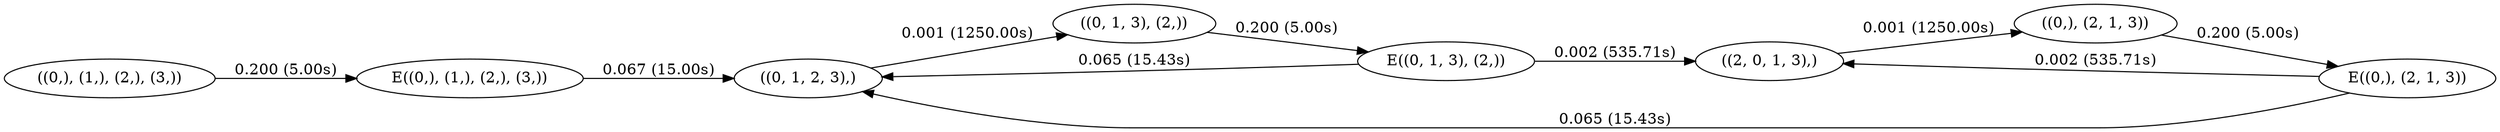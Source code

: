 digraph markov_chain { 
rankdir=LR;
"((0,), (1,), (2,), (3,))" -> "E((0,), (1,), (2,), (3,))" [ label = "0.200 (5.00s)" ]; 
"E((0,), (1,), (2,), (3,))" -> "((0, 1, 2, 3),)" [label = "0.067 (15.00s)" ]; 
"((0, 1, 2, 3),)" -> "((0, 1, 3), (2,))" [ label = "0.001 (1250.00s)" ]; 
"((0, 1, 3), (2,))" -> "E((0, 1, 3), (2,))" [ label = "0.200 (5.00s)" ]; 
"E((0, 1, 3), (2,))" -> "((0, 1, 2, 3),)" [label = "0.065 (15.43s)" ]; 
"E((0, 1, 3), (2,))" -> "((2, 0, 1, 3),)" [label = "0.002 (535.71s)" ]; 
"((2, 0, 1, 3),)" -> "((0,), (2, 1, 3))" [ label = "0.001 (1250.00s)" ]; 
"((0,), (2, 1, 3))" -> "E((0,), (2, 1, 3))" [ label = "0.200 (5.00s)" ]; 
"E((0,), (2, 1, 3))" -> "((0, 1, 2, 3),)" [label = "0.065 (15.43s)" ]; 
"E((0,), (2, 1, 3))" -> "((2, 0, 1, 3),)" [label = "0.002 (535.71s)" ]; 
}
